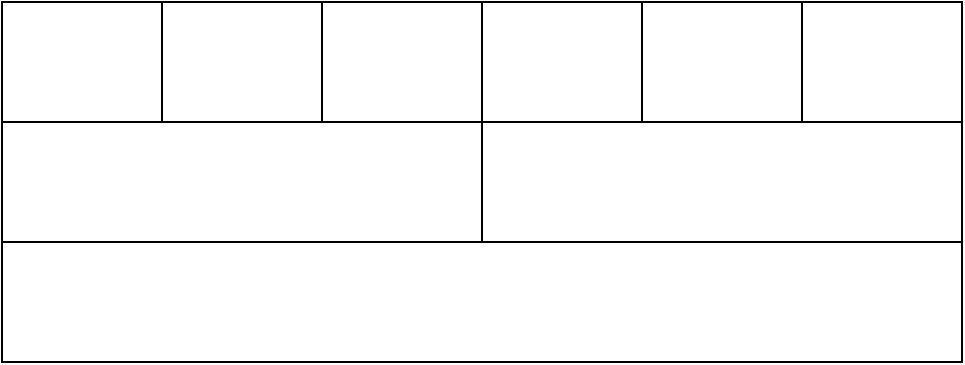<mxfile version="14.9.2" type="github">
  <diagram id="1Em_LqEshnBASUUWgrJW" name="Page-1">
    <mxGraphModel dx="994" dy="541" grid="1" gridSize="10" guides="1" tooltips="1" connect="1" arrows="1" fold="1" page="1" pageScale="1" pageWidth="850" pageHeight="1100" math="0" shadow="0">
      <root>
        <mxCell id="0" />
        <mxCell id="1" parent="0" />
        <mxCell id="jhb1nyjk5O2_t-jKmljv-1" value="" style="rounded=0;whiteSpace=wrap;html=1;" vertex="1" parent="1">
          <mxGeometry x="160" y="380" width="480" height="60" as="geometry" />
        </mxCell>
        <mxCell id="jhb1nyjk5O2_t-jKmljv-2" value="" style="rounded=0;whiteSpace=wrap;html=1;" vertex="1" parent="1">
          <mxGeometry x="160" y="320" width="240" height="60" as="geometry" />
        </mxCell>
        <mxCell id="jhb1nyjk5O2_t-jKmljv-3" value="" style="rounded=0;whiteSpace=wrap;html=1;" vertex="1" parent="1">
          <mxGeometry x="400" y="320" width="240" height="60" as="geometry" />
        </mxCell>
        <mxCell id="jhb1nyjk5O2_t-jKmljv-4" value="" style="rounded=0;whiteSpace=wrap;html=1;" vertex="1" parent="1">
          <mxGeometry x="160" y="260" width="80" height="60" as="geometry" />
        </mxCell>
        <mxCell id="jhb1nyjk5O2_t-jKmljv-5" value="" style="rounded=0;whiteSpace=wrap;html=1;" vertex="1" parent="1">
          <mxGeometry x="240" y="260" width="80" height="60" as="geometry" />
        </mxCell>
        <mxCell id="jhb1nyjk5O2_t-jKmljv-6" value="" style="rounded=0;whiteSpace=wrap;html=1;" vertex="1" parent="1">
          <mxGeometry x="320" y="260" width="80" height="60" as="geometry" />
        </mxCell>
        <mxCell id="jhb1nyjk5O2_t-jKmljv-7" value="" style="rounded=0;whiteSpace=wrap;html=1;" vertex="1" parent="1">
          <mxGeometry x="400" y="260" width="80" height="60" as="geometry" />
        </mxCell>
        <mxCell id="jhb1nyjk5O2_t-jKmljv-8" value="" style="rounded=0;whiteSpace=wrap;html=1;" vertex="1" parent="1">
          <mxGeometry x="480" y="260" width="80" height="60" as="geometry" />
        </mxCell>
        <mxCell id="jhb1nyjk5O2_t-jKmljv-9" value="" style="rounded=0;whiteSpace=wrap;html=1;" vertex="1" parent="1">
          <mxGeometry x="560" y="260" width="80" height="60" as="geometry" />
        </mxCell>
      </root>
    </mxGraphModel>
  </diagram>
</mxfile>
